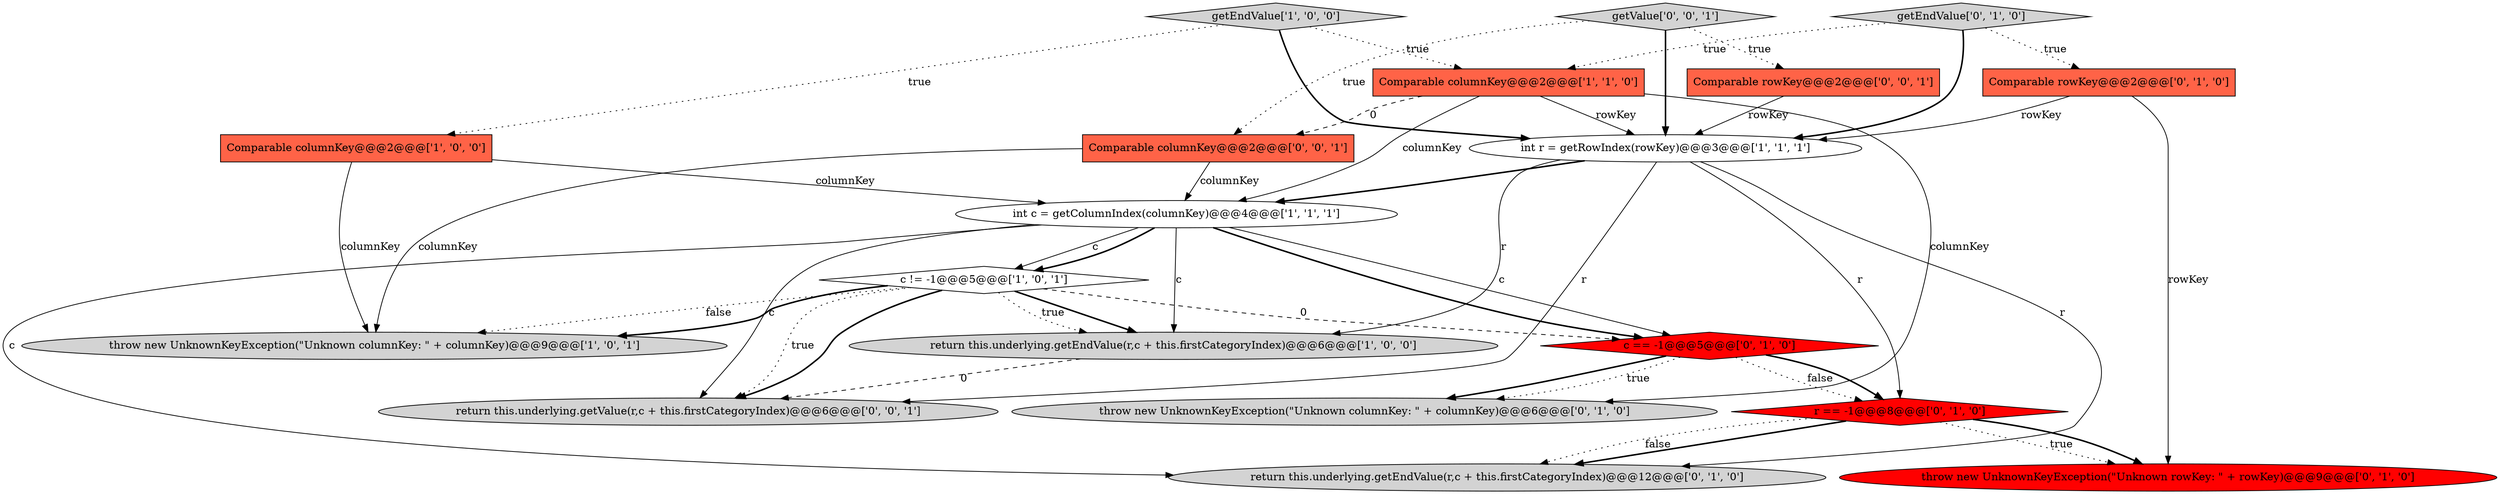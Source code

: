 digraph {
2 [style = filled, label = "int c = getColumnIndex(columnKey)@@@4@@@['1', '1', '1']", fillcolor = white, shape = ellipse image = "AAA0AAABBB1BBB"];
9 [style = filled, label = "r == -1@@@8@@@['0', '1', '0']", fillcolor = red, shape = diamond image = "AAA1AAABBB2BBB"];
16 [style = filled, label = "Comparable columnKey@@@2@@@['0', '0', '1']", fillcolor = tomato, shape = box image = "AAA0AAABBB3BBB"];
1 [style = filled, label = "Comparable columnKey@@@2@@@['1', '0', '0']", fillcolor = tomato, shape = box image = "AAA0AAABBB1BBB"];
15 [style = filled, label = "Comparable rowKey@@@2@@@['0', '0', '1']", fillcolor = tomato, shape = box image = "AAA0AAABBB3BBB"];
17 [style = filled, label = "getValue['0', '0', '1']", fillcolor = lightgray, shape = diamond image = "AAA0AAABBB3BBB"];
4 [style = filled, label = "int r = getRowIndex(rowKey)@@@3@@@['1', '1', '1']", fillcolor = white, shape = ellipse image = "AAA0AAABBB1BBB"];
10 [style = filled, label = "Comparable rowKey@@@2@@@['0', '1', '0']", fillcolor = tomato, shape = box image = "AAA0AAABBB2BBB"];
8 [style = filled, label = "throw new UnknownKeyException(\"Unknown columnKey: \" + columnKey)@@@6@@@['0', '1', '0']", fillcolor = lightgray, shape = ellipse image = "AAA0AAABBB2BBB"];
6 [style = filled, label = "Comparable columnKey@@@2@@@['1', '1', '0']", fillcolor = tomato, shape = box image = "AAA0AAABBB1BBB"];
3 [style = filled, label = "throw new UnknownKeyException(\"Unknown columnKey: \" + columnKey)@@@9@@@['1', '0', '1']", fillcolor = lightgray, shape = ellipse image = "AAA0AAABBB1BBB"];
5 [style = filled, label = "getEndValue['1', '0', '0']", fillcolor = lightgray, shape = diamond image = "AAA0AAABBB1BBB"];
14 [style = filled, label = "c == -1@@@5@@@['0', '1', '0']", fillcolor = red, shape = diamond image = "AAA1AAABBB2BBB"];
0 [style = filled, label = "return this.underlying.getEndValue(r,c + this.firstCategoryIndex)@@@6@@@['1', '0', '0']", fillcolor = lightgray, shape = ellipse image = "AAA0AAABBB1BBB"];
11 [style = filled, label = "return this.underlying.getEndValue(r,c + this.firstCategoryIndex)@@@12@@@['0', '1', '0']", fillcolor = lightgray, shape = ellipse image = "AAA0AAABBB2BBB"];
18 [style = filled, label = "return this.underlying.getValue(r,c + this.firstCategoryIndex)@@@6@@@['0', '0', '1']", fillcolor = lightgray, shape = ellipse image = "AAA0AAABBB3BBB"];
12 [style = filled, label = "getEndValue['0', '1', '0']", fillcolor = lightgray, shape = diamond image = "AAA0AAABBB2BBB"];
13 [style = filled, label = "throw new UnknownKeyException(\"Unknown rowKey: \" + rowKey)@@@9@@@['0', '1', '0']", fillcolor = red, shape = ellipse image = "AAA1AAABBB2BBB"];
7 [style = filled, label = "c != -1@@@5@@@['1', '0', '1']", fillcolor = white, shape = diamond image = "AAA0AAABBB1BBB"];
10->4 [style = solid, label="rowKey"];
6->8 [style = solid, label="columnKey"];
9->11 [style = bold, label=""];
1->2 [style = solid, label="columnKey"];
7->3 [style = dotted, label="false"];
7->14 [style = dashed, label="0"];
5->1 [style = dotted, label="true"];
4->0 [style = solid, label="r"];
2->7 [style = solid, label="c"];
5->6 [style = dotted, label="true"];
7->0 [style = bold, label=""];
16->2 [style = solid, label="columnKey"];
4->2 [style = bold, label=""];
7->0 [style = dotted, label="true"];
1->3 [style = solid, label="columnKey"];
7->3 [style = bold, label=""];
9->11 [style = dotted, label="false"];
6->2 [style = solid, label="columnKey"];
4->9 [style = solid, label="r"];
15->4 [style = solid, label="rowKey"];
17->16 [style = dotted, label="true"];
4->11 [style = solid, label="r"];
4->18 [style = solid, label="r"];
10->13 [style = solid, label="rowKey"];
2->18 [style = solid, label="c"];
6->16 [style = dashed, label="0"];
14->9 [style = dotted, label="false"];
17->15 [style = dotted, label="true"];
12->10 [style = dotted, label="true"];
12->4 [style = bold, label=""];
12->6 [style = dotted, label="true"];
9->13 [style = dotted, label="true"];
5->4 [style = bold, label=""];
2->14 [style = bold, label=""];
14->8 [style = dotted, label="true"];
7->18 [style = dotted, label="true"];
7->18 [style = bold, label=""];
9->13 [style = bold, label=""];
0->18 [style = dashed, label="0"];
14->9 [style = bold, label=""];
14->8 [style = bold, label=""];
2->11 [style = solid, label="c"];
2->7 [style = bold, label=""];
2->14 [style = solid, label="c"];
6->4 [style = solid, label="rowKey"];
16->3 [style = solid, label="columnKey"];
17->4 [style = bold, label=""];
2->0 [style = solid, label="c"];
}
